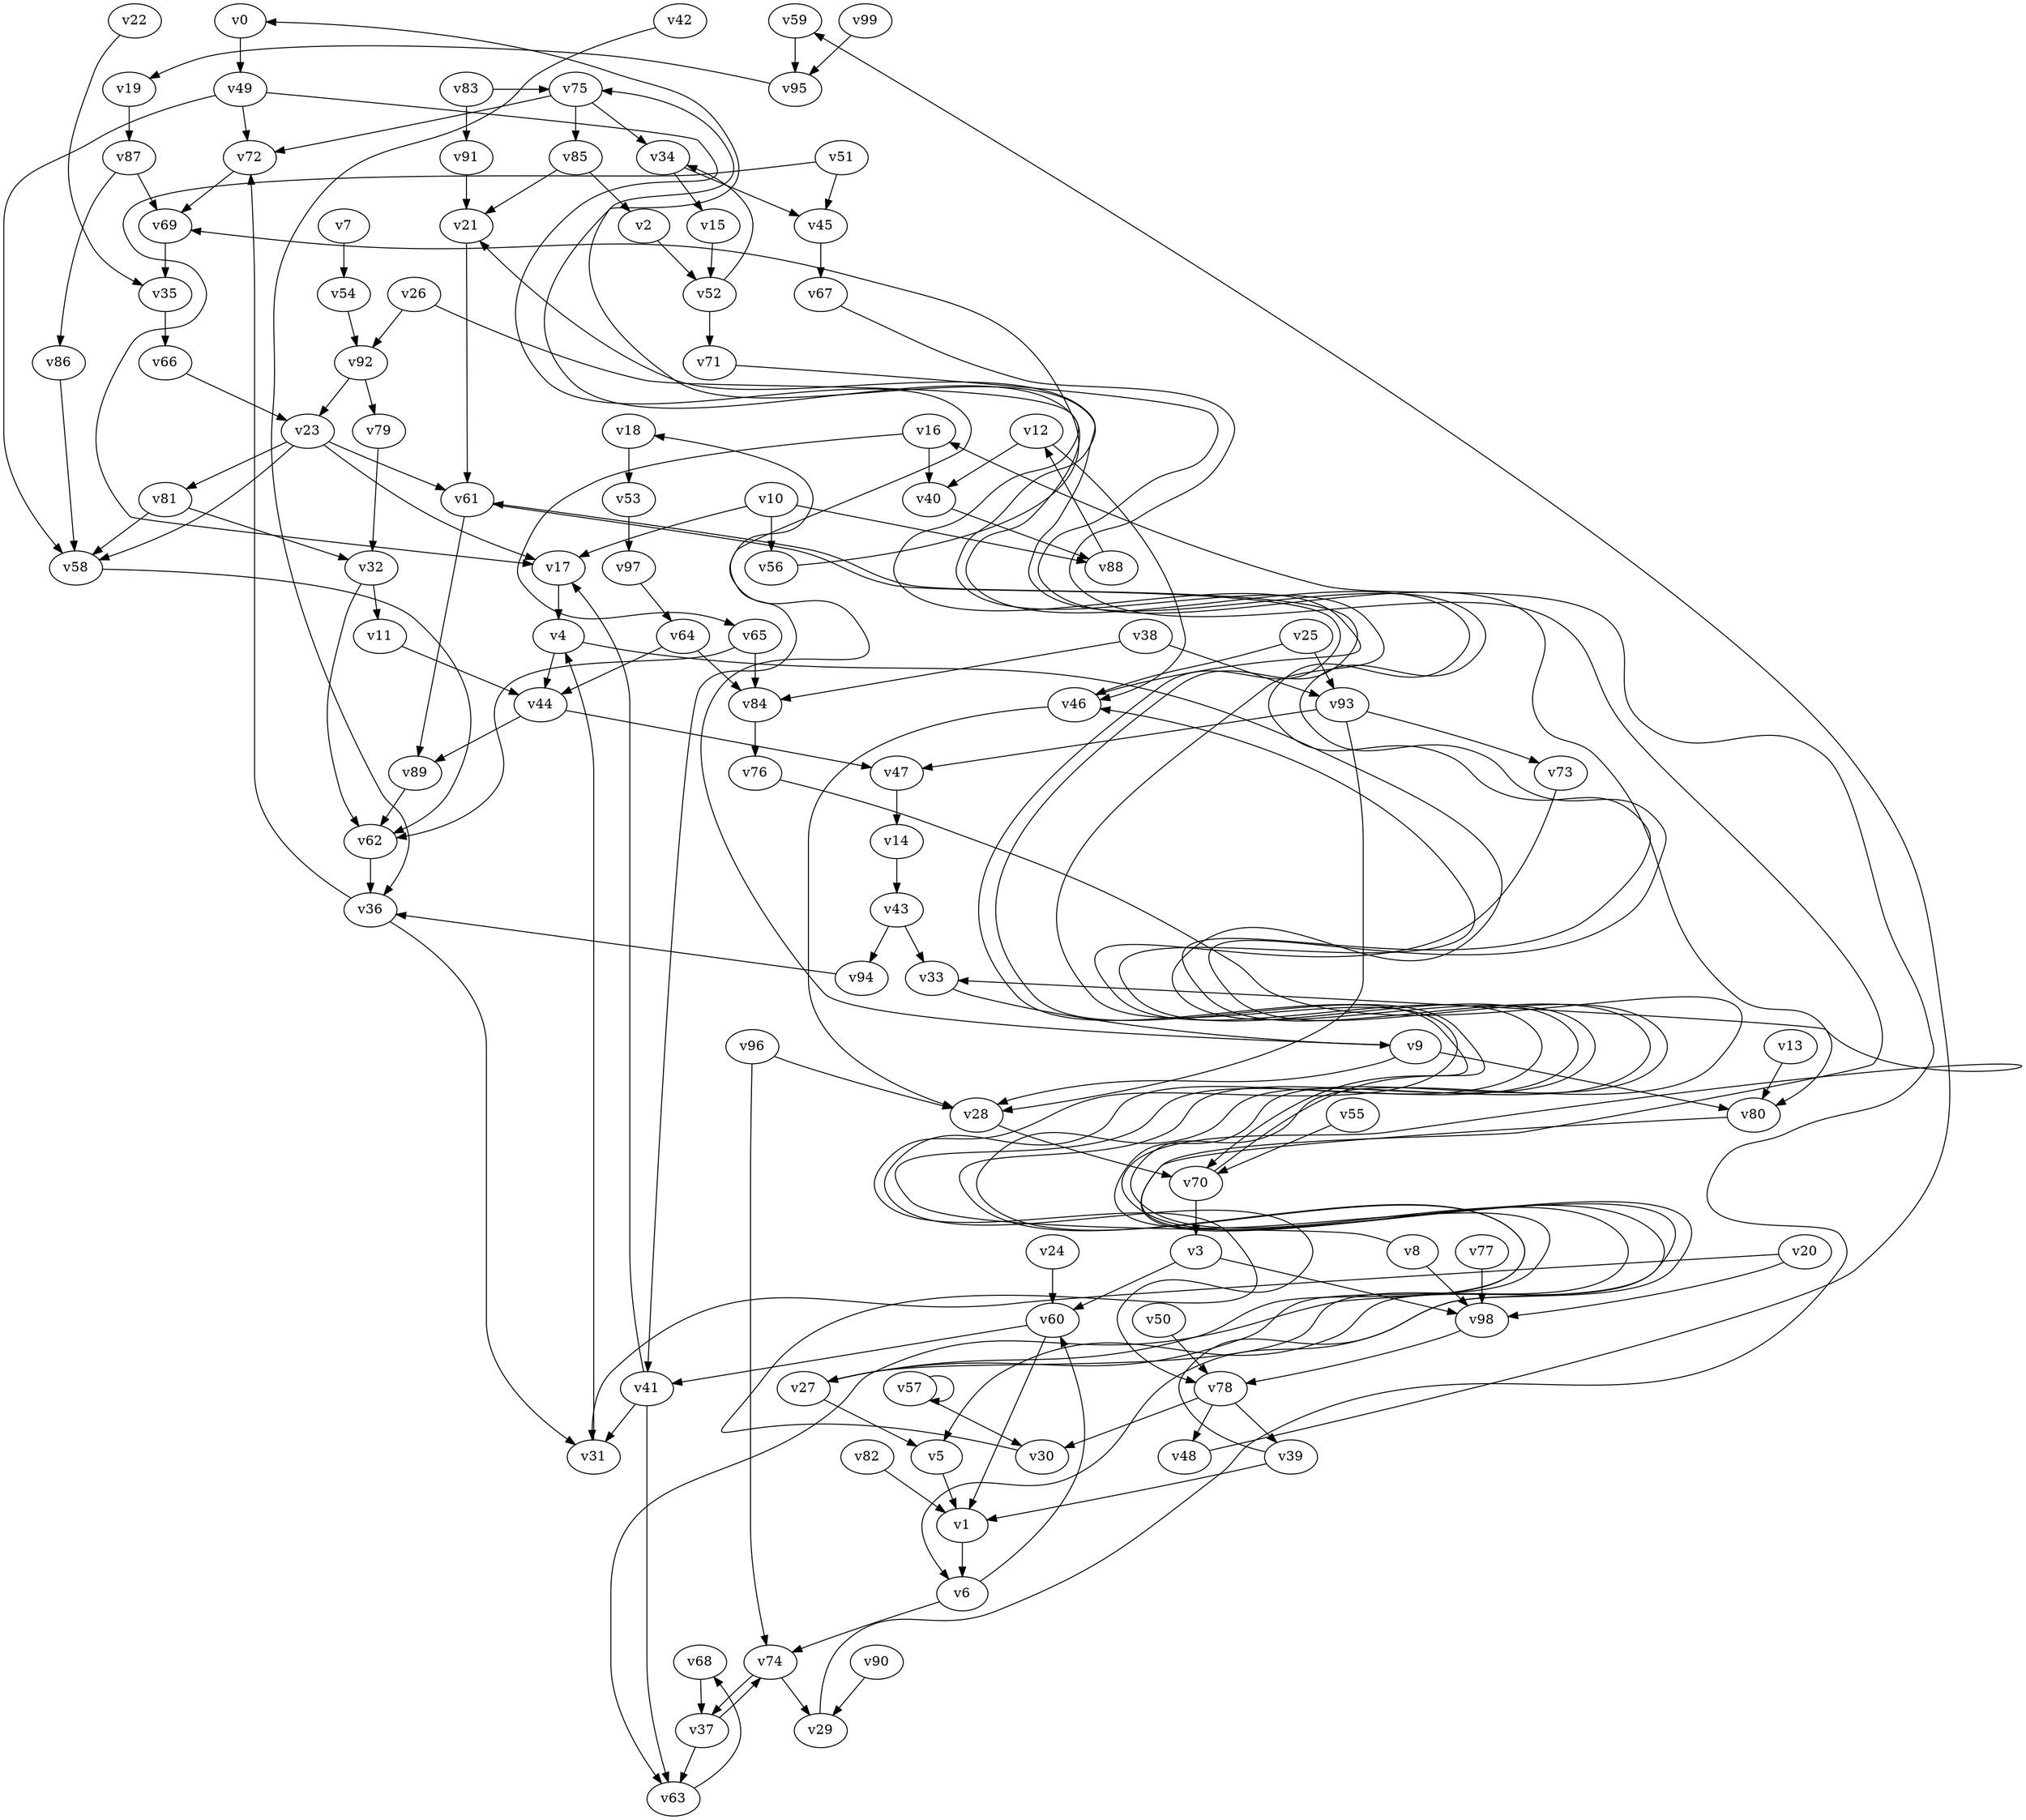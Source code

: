 // Benchmark game 142 - 100 vertices
// time_bound: 43
// targets: v19
digraph G {
    v0 [name="v0", player=1];
    v1 [name="v1", player=0];
    v2 [name="v2", player=0];
    v3 [name="v3", player=1];
    v4 [name="v4", player=0];
    v5 [name="v5", player=1];
    v6 [name="v6", player=0];
    v7 [name="v7", player=0];
    v8 [name="v8", player=1];
    v9 [name="v9", player=0];
    v10 [name="v10", player=0];
    v11 [name="v11", player=1];
    v12 [name="v12", player=0];
    v13 [name="v13", player=0];
    v14 [name="v14", player=0];
    v15 [name="v15", player=0];
    v16 [name="v16", player=1];
    v17 [name="v17", player=0];
    v18 [name="v18", player=0];
    v19 [name="v19", player=0, target=1];
    v20 [name="v20", player=1];
    v21 [name="v21", player=1];
    v22 [name="v22", player=0];
    v23 [name="v23", player=1];
    v24 [name="v24", player=0];
    v25 [name="v25", player=1];
    v26 [name="v26", player=1];
    v27 [name="v27", player=1];
    v28 [name="v28", player=0];
    v29 [name="v29", player=0];
    v30 [name="v30", player=0];
    v31 [name="v31", player=0];
    v32 [name="v32", player=1];
    v33 [name="v33", player=1];
    v34 [name="v34", player=0];
    v35 [name="v35", player=0];
    v36 [name="v36", player=1];
    v37 [name="v37", player=1];
    v38 [name="v38", player=0];
    v39 [name="v39", player=1];
    v40 [name="v40", player=0];
    v41 [name="v41", player=1];
    v42 [name="v42", player=0];
    v43 [name="v43", player=0];
    v44 [name="v44", player=0];
    v45 [name="v45", player=1];
    v46 [name="v46", player=1];
    v47 [name="v47", player=0];
    v48 [name="v48", player=1];
    v49 [name="v49", player=1];
    v50 [name="v50", player=1];
    v51 [name="v51", player=1];
    v52 [name="v52", player=1];
    v53 [name="v53", player=1];
    v54 [name="v54", player=0];
    v55 [name="v55", player=0];
    v56 [name="v56", player=1];
    v57 [name="v57", player=1];
    v58 [name="v58", player=0];
    v59 [name="v59", player=0];
    v60 [name="v60", player=1];
    v61 [name="v61", player=0];
    v62 [name="v62", player=1];
    v63 [name="v63", player=1];
    v64 [name="v64", player=1];
    v65 [name="v65", player=1];
    v66 [name="v66", player=0];
    v67 [name="v67", player=0];
    v68 [name="v68", player=0];
    v69 [name="v69", player=1];
    v70 [name="v70", player=0];
    v71 [name="v71", player=1];
    v72 [name="v72", player=0];
    v73 [name="v73", player=1];
    v74 [name="v74", player=1];
    v75 [name="v75", player=0];
    v76 [name="v76", player=1];
    v77 [name="v77", player=0];
    v78 [name="v78", player=0];
    v79 [name="v79", player=0];
    v80 [name="v80", player=0];
    v81 [name="v81", player=1];
    v82 [name="v82", player=1];
    v83 [name="v83", player=1];
    v84 [name="v84", player=1];
    v85 [name="v85", player=0];
    v86 [name="v86", player=0];
    v87 [name="v87", player=1];
    v88 [name="v88", player=1];
    v89 [name="v89", player=0];
    v90 [name="v90", player=0];
    v91 [name="v91", player=1];
    v92 [name="v92", player=0];
    v93 [name="v93", player=0];
    v94 [name="v94", player=0];
    v95 [name="v95", player=0];
    v96 [name="v96", player=1];
    v97 [name="v97", player=0];
    v98 [name="v98", player=1];
    v99 [name="v99", player=0];

    v0 -> v49;
    v1 -> v6;
    v2 -> v52;
    v3 -> v98;
    v4 -> v63 [constraint="t < 12"];
    v5 -> v1;
    v6 -> v74;
    v7 -> v54;
    v8 -> v46 [constraint="t >= 4"];
    v9 -> v18 [constraint="t >= 3"];
    v10 -> v17;
    v11 -> v44;
    v12 -> v46;
    v13 -> v80;
    v14 -> v43;
    v15 -> v52;
    v16 -> v65 [constraint="t >= 1"];
    v17 -> v4;
    v18 -> v53;
    v19 -> v87;
    v20 -> v31 [constraint="t mod 4 == 0"];
    v21 -> v61;
    v22 -> v35 [constraint="t mod 3 == 2"];
    v23 -> v58 [constraint="t mod 5 == 0"];
    v24 -> v60;
    v25 -> v46;
    v26 -> v27 [constraint="t mod 3 == 1"];
    v27 -> v21 [constraint="t < 9"];
    v28 -> v70;
    v29 -> v16 [constraint="t >= 5"];
    v30 -> v75 [constraint="t mod 5 == 0"];
    v31 -> v4;
    v32 -> v62;
    v33 -> v9;
    v34 -> v15;
    v35 -> v66;
    v36 -> v31;
    v37 -> v74;
    v38 -> v93;
    v39 -> v33 [constraint="t mod 4 == 3"];
    v40 -> v88;
    v41 -> v17;
    v42 -> v36 [constraint="t >= 5"];
    v43 -> v33;
    v44 -> v47;
    v45 -> v67;
    v46 -> v0 [constraint="t mod 2 == 0"];
    v47 -> v14;
    v48 -> v59 [constraint="t >= 2"];
    v49 -> v41 [constraint="t < 5"];
    v50 -> v78;
    v51 -> v17 [constraint="t >= 3"];
    v52 -> v34 [constraint="t < 14"];
    v53 -> v97;
    v54 -> v92;
    v55 -> v70;
    v56 -> v69 [constraint="t >= 2"];
    v57 -> v57;
    v58 -> v62 [constraint="t mod 3 == 1"];
    v59 -> v95;
    v60 -> v41;
    v61 -> v70 [constraint="t mod 4 == 0"];
    v62 -> v36;
    v63 -> v68 [constraint="t mod 4 == 0"];
    v64 -> v44;
    v65 -> v62 [constraint="t < 7"];
    v66 -> v23;
    v67 -> v6 [constraint="t >= 4"];
    v68 -> v37;
    v69 -> v35;
    v70 -> v61 [constraint="t >= 5"];
    v71 -> v80 [constraint="t < 15"];
    v72 -> v69;
    v73 -> v78 [constraint="t >= 5"];
    v74 -> v37;
    v75 -> v34;
    v76 -> v27 [constraint="t mod 5 == 3"];
    v77 -> v98;
    v78 -> v30;
    v79 -> v32;
    v80 -> v5 [constraint="t >= 2"];
    v81 -> v58;
    v82 -> v1;
    v83 -> v75 [constraint="t >= 4"];
    v84 -> v76;
    v85 -> v2;
    v86 -> v58;
    v87 -> v86;
    v88 -> v12 [constraint="t >= 2"];
    v89 -> v62;
    v90 -> v29;
    v91 -> v21;
    v92 -> v23;
    v93 -> v47;
    v94 -> v36 [constraint="t mod 2 == 0"];
    v95 -> v19 [constraint="t >= 1"];
    v96 -> v28;
    v97 -> v64;
    v98 -> v78;
    v99 -> v95 [constraint="t < 11"];
    v60 -> v1;
    v78 -> v39;
    v10 -> v88;
    v96 -> v74;
    v41 -> v63;
    v20 -> v98;
    v32 -> v11;
    v52 -> v71;
    v43 -> v94;
    v64 -> v84;
    v81 -> v32;
    v44 -> v89;
    v26 -> v92;
    v49 -> v72;
    v65 -> v84;
    v9 -> v80;
    v4 -> v44;
    v25 -> v93;
    v39 -> v1;
    v46 -> v28;
    v37 -> v63;
    v36 -> v72;
    v23 -> v81;
    v27 -> v5;
    v87 -> v69;
    v8 -> v98;
    v6 -> v60;
    v92 -> v79;
    v74 -> v29;
    v34 -> v45;
    v51 -> v45;
    v9 -> v28;
    v75 -> v85;
    v3 -> v60;
    v85 -> v21;
    v49 -> v58;
    v38 -> v84;
    v41 -> v31;
    v93 -> v28;
    v78 -> v48;
    v16 -> v40;
    v93 -> v73;
    v75 -> v72;
    v10 -> v56;
    v70 -> v3;
    v83 -> v91;
    v23 -> v61;
    v12 -> v40;
    v23 -> v17;
    v57 -> v30;
    v61 -> v89;
}

